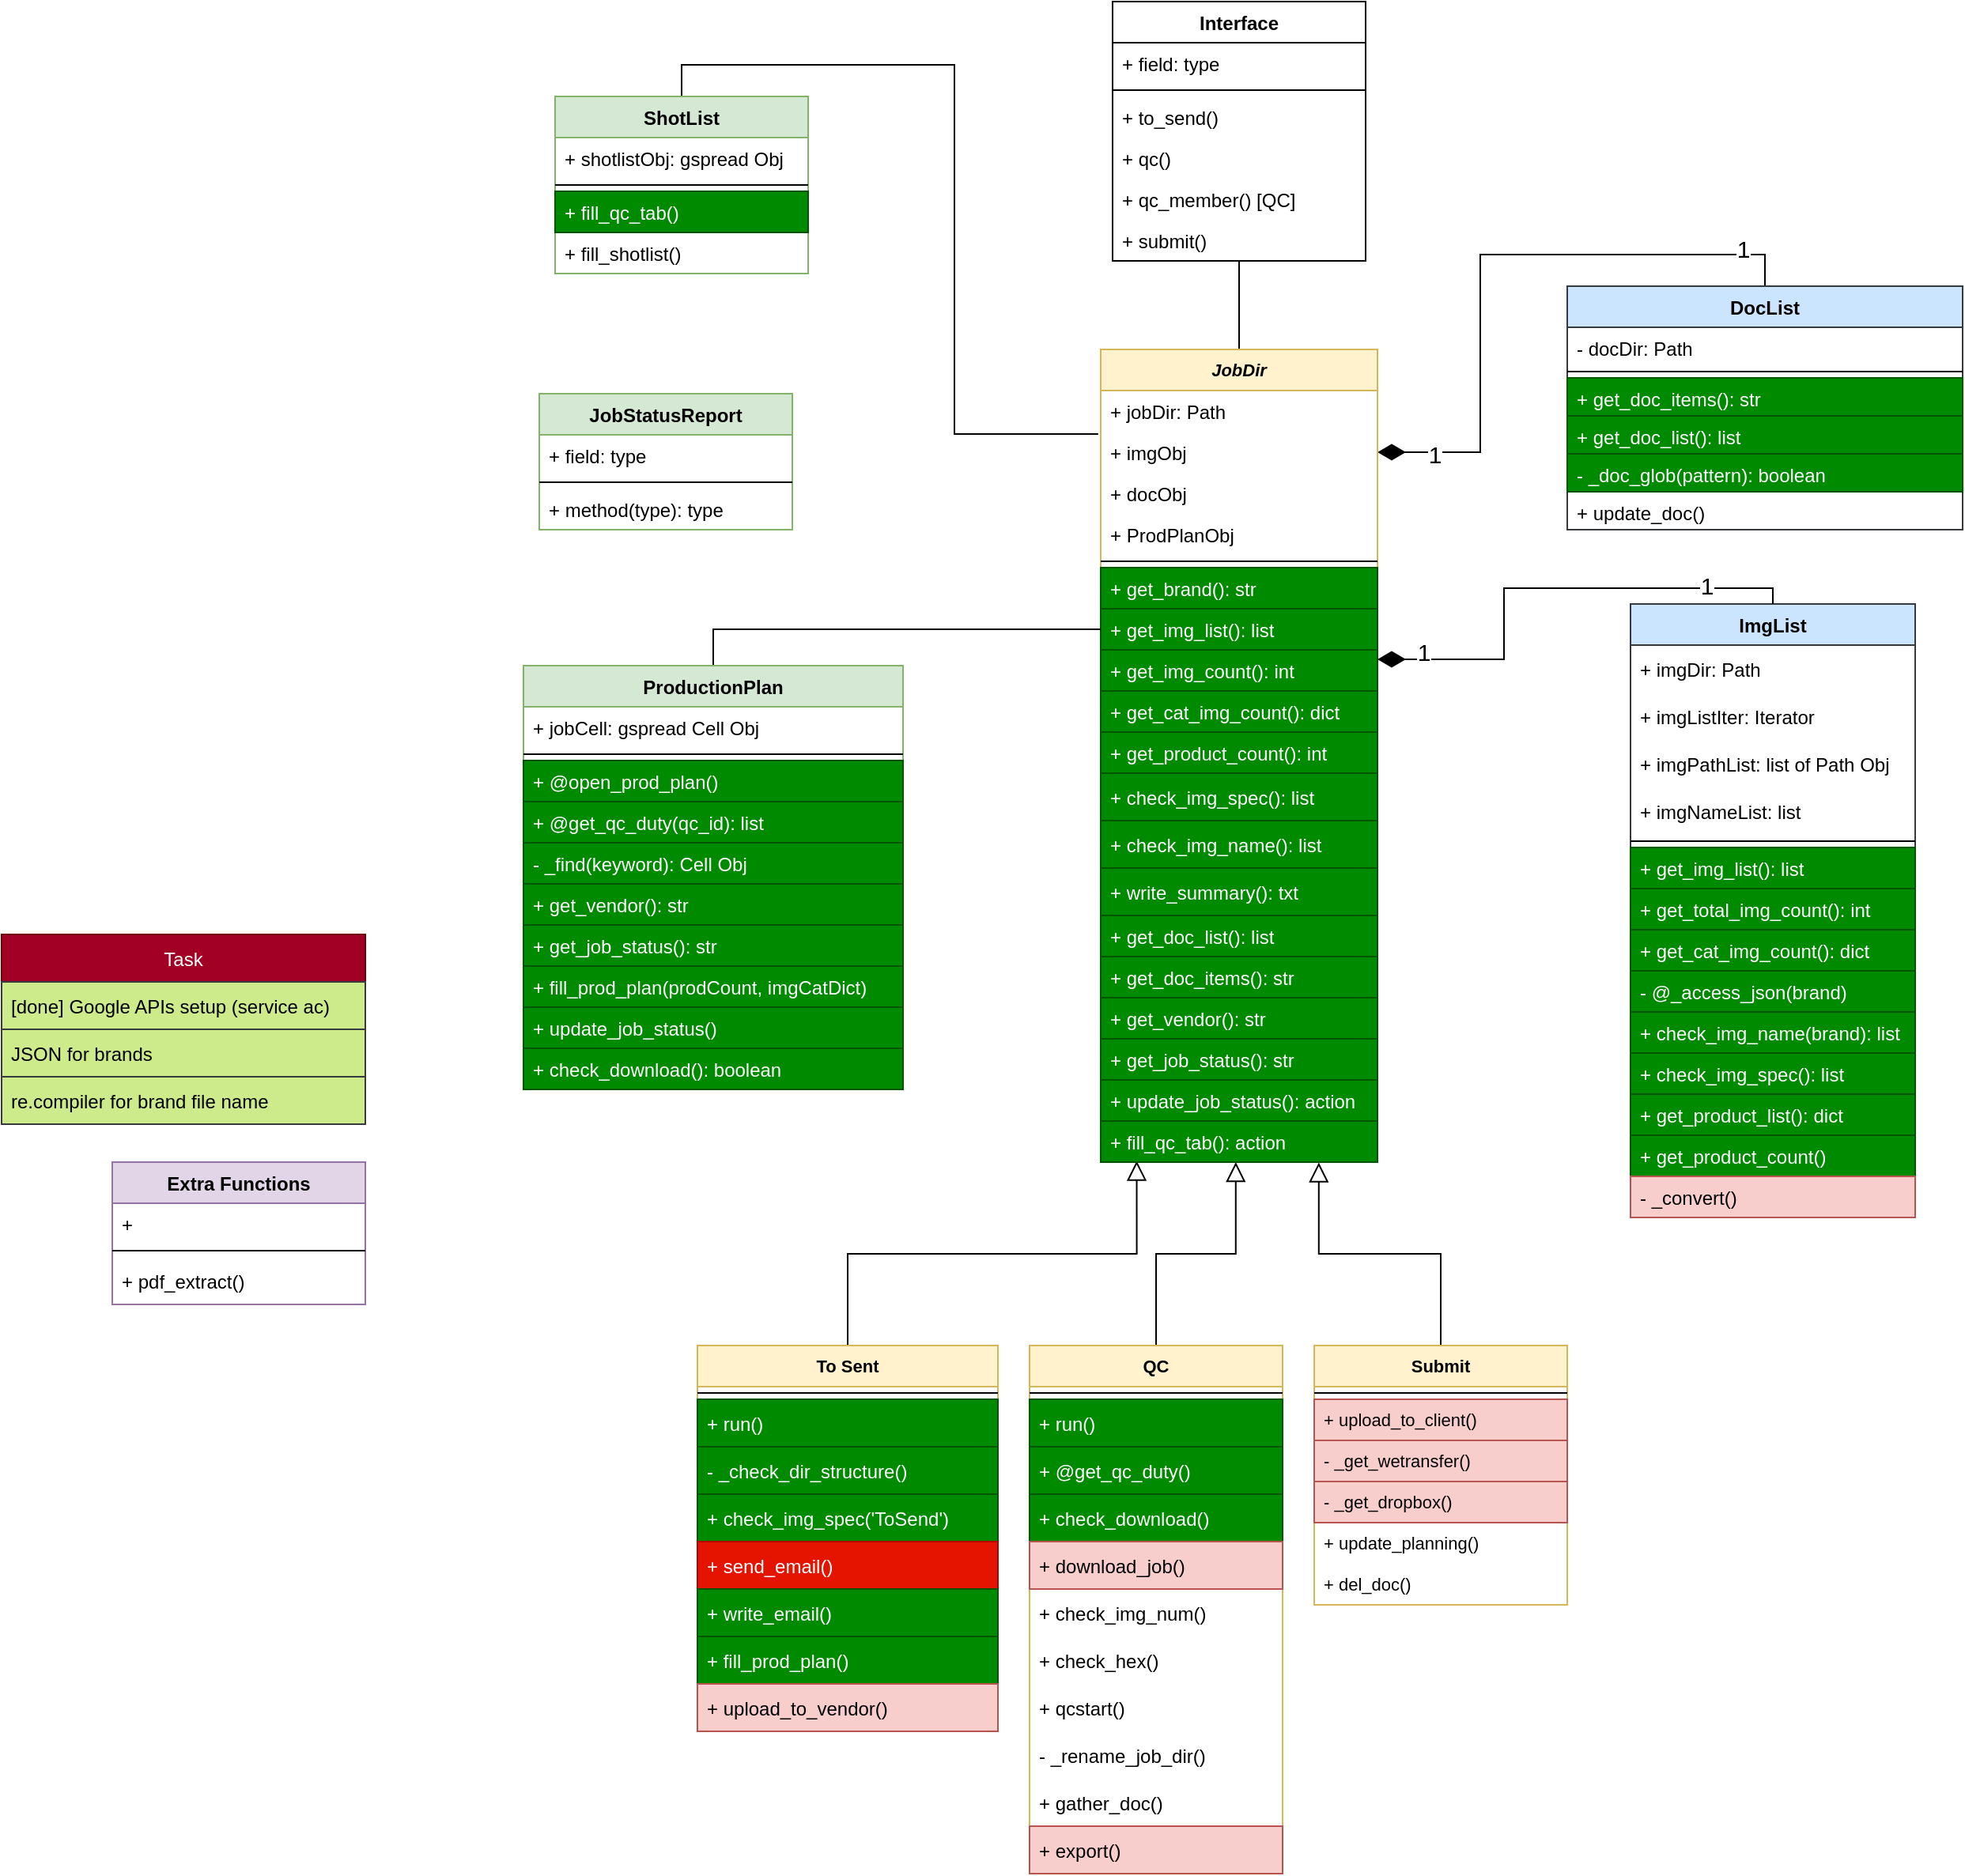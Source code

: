 <mxfile version="20.2.3" type="github" pages="2">
  <diagram id="C5RBs43oDa-KdzZeNtuy" name="Class Diagram">
    <mxGraphModel dx="2061" dy="3131" grid="1" gridSize="10" guides="1" tooltips="1" connect="1" arrows="1" fold="1" page="1" pageScale="1" pageWidth="827" pageHeight="1169" math="0" shadow="0">
      <root>
        <mxCell id="WIyWlLk6GJQsqaUBKTNV-0" />
        <mxCell id="WIyWlLk6GJQsqaUBKTNV-1" parent="WIyWlLk6GJQsqaUBKTNV-0" />
        <mxCell id="aHzcIj5BPEACJy40IsdI-5" style="edgeStyle=orthogonalEdgeStyle;rounded=0;orthogonalLoop=1;jettySize=auto;html=1;exitX=0.5;exitY=0;exitDx=0;exitDy=0;entryX=1;entryY=0.5;entryDx=0;entryDy=0;fontSize=15;endArrow=diamondThin;endFill=1;strokeWidth=1;endSize=15;" parent="WIyWlLk6GJQsqaUBKTNV-1" source="VwqSUywwrIDKvCxyth-W-30" target="TnNlC6KA43Dbee6OAsbU-5" edge="1">
          <mxGeometry relative="1" as="geometry" />
        </mxCell>
        <mxCell id="aHzcIj5BPEACJy40IsdI-7" value="1" style="edgeLabel;html=1;align=center;verticalAlign=middle;resizable=0;points=[];fontSize=15;" parent="aHzcIj5BPEACJy40IsdI-5" vertex="1" connectable="0">
          <mxGeometry x="0.819" y="1" relative="1" as="geometry">
            <mxPoint as="offset" />
          </mxGeometry>
        </mxCell>
        <mxCell id="aHzcIj5BPEACJy40IsdI-8" value="1" style="edgeLabel;html=1;align=center;verticalAlign=middle;resizable=0;points=[];fontSize=15;" parent="aHzcIj5BPEACJy40IsdI-5" vertex="1" connectable="0">
          <mxGeometry x="-0.817" y="-4" relative="1" as="geometry">
            <mxPoint x="1" as="offset" />
          </mxGeometry>
        </mxCell>
        <mxCell id="VwqSUywwrIDKvCxyth-W-30" value="DocList" style="swimlane;fontStyle=1;align=center;verticalAlign=top;childLayout=stackLayout;horizontal=1;startSize=26;horizontalStack=0;resizeParent=1;resizeParentMax=0;resizeLast=0;collapsible=1;marginBottom=0;fillColor=#cce5ff;strokeColor=#36393d;" parent="WIyWlLk6GJQsqaUBKTNV-1" vertex="1">
          <mxGeometry x="360" y="-1370" width="250" height="154" as="geometry" />
        </mxCell>
        <mxCell id="o00iL9hHMWiboEVYEB-S-1" value="- docDir: Path" style="text;strokeColor=none;fillColor=none;align=left;verticalAlign=top;spacingLeft=4;spacingRight=4;overflow=hidden;rotatable=0;points=[[0,0.5],[1,0.5]];portConstraint=eastwest;" parent="VwqSUywwrIDKvCxyth-W-30" vertex="1">
          <mxGeometry y="26" width="250" height="24" as="geometry" />
        </mxCell>
        <mxCell id="VwqSUywwrIDKvCxyth-W-32" value="" style="line;strokeWidth=1;fillColor=none;align=left;verticalAlign=middle;spacingTop=-1;spacingLeft=3;spacingRight=3;rotatable=0;labelPosition=right;points=[];portConstraint=eastwest;" parent="VwqSUywwrIDKvCxyth-W-30" vertex="1">
          <mxGeometry y="50" width="250" height="8" as="geometry" />
        </mxCell>
        <mxCell id="o00iL9hHMWiboEVYEB-S-10" value="+ get_doc_items(): str" style="text;strokeColor=#005700;fillColor=#008a00;align=left;verticalAlign=top;spacingLeft=4;spacingRight=4;overflow=hidden;rotatable=0;points=[[0,0.5],[1,0.5]];portConstraint=eastwest;fontColor=#ffffff;" parent="VwqSUywwrIDKvCxyth-W-30" vertex="1">
          <mxGeometry y="58" width="250" height="24" as="geometry" />
        </mxCell>
        <mxCell id="o00iL9hHMWiboEVYEB-S-8" value="+ get_doc_list(): list" style="text;strokeColor=#005700;fillColor=#008a00;align=left;verticalAlign=top;spacingLeft=4;spacingRight=4;overflow=hidden;rotatable=0;points=[[0,0.5],[1,0.5]];portConstraint=eastwest;fontColor=#ffffff;" parent="VwqSUywwrIDKvCxyth-W-30" vertex="1">
          <mxGeometry y="82" width="250" height="24" as="geometry" />
        </mxCell>
        <mxCell id="o00iL9hHMWiboEVYEB-S-9" value="- _doc_glob(pattern): boolean" style="text;strokeColor=#005700;fillColor=#008a00;align=left;verticalAlign=top;spacingLeft=4;spacingRight=4;overflow=hidden;rotatable=0;points=[[0,0.5],[1,0.5]];portConstraint=eastwest;fontColor=#ffffff;" parent="VwqSUywwrIDKvCxyth-W-30" vertex="1">
          <mxGeometry y="106" width="250" height="24" as="geometry" />
        </mxCell>
        <mxCell id="VwqSUywwrIDKvCxyth-W-33" value="+ update_doc()" style="text;strokeColor=none;fillColor=none;align=left;verticalAlign=top;spacingLeft=4;spacingRight=4;overflow=hidden;rotatable=0;points=[[0,0.5],[1,0.5]];portConstraint=eastwest;" parent="VwqSUywwrIDKvCxyth-W-30" vertex="1">
          <mxGeometry y="130" width="250" height="24" as="geometry" />
        </mxCell>
        <mxCell id="VwqSUywwrIDKvCxyth-W-37" value="ImgList" style="swimlane;fontStyle=1;align=center;verticalAlign=top;childLayout=stackLayout;horizontal=1;startSize=26;horizontalStack=0;resizeParent=1;resizeParentMax=0;resizeLast=0;collapsible=1;marginBottom=0;fillColor=#cce5ff;strokeColor=#36393d;" parent="WIyWlLk6GJQsqaUBKTNV-1" vertex="1">
          <mxGeometry x="400" y="-1169" width="180" height="388" as="geometry" />
        </mxCell>
        <mxCell id="79Gna4dWxZgAFKC2lNat-31" value="+ imgDir: Path" style="text;strokeColor=none;fillColor=none;align=left;verticalAlign=middle;spacingLeft=4;spacingRight=4;overflow=hidden;points=[[0,0.5],[1,0.5]];portConstraint=eastwest;rotatable=0;" parent="VwqSUywwrIDKvCxyth-W-37" vertex="1">
          <mxGeometry y="26" width="180" height="30" as="geometry" />
        </mxCell>
        <mxCell id="O4M6iBDkAZY32iXLqP9l-2" value="+ imgListIter: Iterator" style="text;strokeColor=none;fillColor=none;align=left;verticalAlign=middle;spacingLeft=4;spacingRight=4;overflow=hidden;points=[[0,0.5],[1,0.5]];portConstraint=eastwest;rotatable=0;" parent="VwqSUywwrIDKvCxyth-W-37" vertex="1">
          <mxGeometry y="56" width="180" height="30" as="geometry" />
        </mxCell>
        <mxCell id="O4M6iBDkAZY32iXLqP9l-1" value="+ imgPathList: list of Path Obj" style="text;strokeColor=none;fillColor=none;align=left;verticalAlign=middle;spacingLeft=4;spacingRight=4;overflow=hidden;points=[[0,0.5],[1,0.5]];portConstraint=eastwest;rotatable=0;" parent="VwqSUywwrIDKvCxyth-W-37" vertex="1">
          <mxGeometry y="86" width="180" height="30" as="geometry" />
        </mxCell>
        <mxCell id="O4M6iBDkAZY32iXLqP9l-0" value="+ imgNameList: list" style="text;strokeColor=none;fillColor=none;align=left;verticalAlign=middle;spacingLeft=4;spacingRight=4;overflow=hidden;points=[[0,0.5],[1,0.5]];portConstraint=eastwest;rotatable=0;" parent="VwqSUywwrIDKvCxyth-W-37" vertex="1">
          <mxGeometry y="116" width="180" height="30" as="geometry" />
        </mxCell>
        <mxCell id="VwqSUywwrIDKvCxyth-W-39" value="" style="line;strokeWidth=1;fillColor=none;align=left;verticalAlign=middle;spacingTop=-1;spacingLeft=3;spacingRight=3;rotatable=0;labelPosition=right;points=[];portConstraint=eastwest;" parent="VwqSUywwrIDKvCxyth-W-37" vertex="1">
          <mxGeometry y="146" width="180" height="8" as="geometry" />
        </mxCell>
        <mxCell id="TnNlC6KA43Dbee6OAsbU-1" value="+ get_img_list(): list" style="text;align=left;verticalAlign=top;spacingLeft=4;spacingRight=4;overflow=hidden;rotatable=0;points=[[0,0.5],[1,0.5]];portConstraint=eastwest;fillColor=#008a00;fontColor=#ffffff;strokeColor=#005700;" parent="VwqSUywwrIDKvCxyth-W-37" vertex="1">
          <mxGeometry y="154" width="180" height="26" as="geometry" />
        </mxCell>
        <mxCell id="TnNlC6KA43Dbee6OAsbU-3" value="+ get_total_img_count(): int" style="text;align=left;verticalAlign=top;spacingLeft=4;spacingRight=4;overflow=hidden;rotatable=0;points=[[0,0.5],[1,0.5]];portConstraint=eastwest;fillColor=#008a00;fontColor=#ffffff;strokeColor=#005700;" parent="VwqSUywwrIDKvCxyth-W-37" vertex="1">
          <mxGeometry y="180" width="180" height="26" as="geometry" />
        </mxCell>
        <mxCell id="4q_PypEFNepfAmLnGykG-13" value="+ get_cat_img_count(): dict" style="text;align=left;verticalAlign=top;spacingLeft=4;spacingRight=4;overflow=hidden;rotatable=0;points=[[0,0.5],[1,0.5]];portConstraint=eastwest;fillColor=#008a00;fontColor=#ffffff;strokeColor=#005700;" parent="VwqSUywwrIDKvCxyth-W-37" vertex="1">
          <mxGeometry y="206" width="180" height="26" as="geometry" />
        </mxCell>
        <mxCell id="4q_PypEFNepfAmLnGykG-14" value="- @_access_json(brand)" style="text;align=left;verticalAlign=top;spacingLeft=4;spacingRight=4;overflow=hidden;rotatable=0;points=[[0,0.5],[1,0.5]];portConstraint=eastwest;fillColor=#008a00;fontColor=#ffffff;strokeColor=#005700;" parent="VwqSUywwrIDKvCxyth-W-37" vertex="1">
          <mxGeometry y="232" width="180" height="26" as="geometry" />
        </mxCell>
        <mxCell id="cHRaz7ymsMlYhFm15H6p-0" value="+ check_img_name(brand): list" style="text;align=left;verticalAlign=top;spacingLeft=4;spacingRight=4;overflow=hidden;rotatable=0;points=[[0,0.5],[1,0.5]];portConstraint=eastwest;fillColor=#008a00;fontColor=#ffffff;strokeColor=#005700;" parent="VwqSUywwrIDKvCxyth-W-37" vertex="1">
          <mxGeometry y="258" width="180" height="26" as="geometry" />
        </mxCell>
        <mxCell id="79Gna4dWxZgAFKC2lNat-40" value="+ check_img_spec(): list" style="text;strokeColor=#005700;fillColor=#008a00;align=left;verticalAlign=top;spacingLeft=4;spacingRight=4;overflow=hidden;rotatable=0;points=[[0,0.5],[1,0.5]];portConstraint=eastwest;fontColor=#ffffff;" parent="VwqSUywwrIDKvCxyth-W-37" vertex="1">
          <mxGeometry y="284" width="180" height="26" as="geometry" />
        </mxCell>
        <mxCell id="O4M6iBDkAZY32iXLqP9l-4" value="+ get_product_list(): dict" style="text;strokeColor=#005700;fillColor=#008a00;align=left;verticalAlign=top;spacingLeft=4;spacingRight=4;overflow=hidden;rotatable=0;points=[[0,0.5],[1,0.5]];portConstraint=eastwest;fontColor=#ffffff;" parent="VwqSUywwrIDKvCxyth-W-37" vertex="1">
          <mxGeometry y="310" width="180" height="26" as="geometry" />
        </mxCell>
        <mxCell id="4q_PypEFNepfAmLnGykG-15" value="+ get_product_count()" style="text;strokeColor=#005700;fillColor=#008a00;align=left;verticalAlign=top;spacingLeft=4;spacingRight=4;overflow=hidden;rotatable=0;points=[[0,0.5],[1,0.5]];portConstraint=eastwest;fontColor=#ffffff;" parent="VwqSUywwrIDKvCxyth-W-37" vertex="1">
          <mxGeometry y="336" width="180" height="26" as="geometry" />
        </mxCell>
        <mxCell id="VwqSUywwrIDKvCxyth-W-40" value="- _convert()" style="text;strokeColor=#b85450;fillColor=#f8cecc;align=left;verticalAlign=top;spacingLeft=4;spacingRight=4;overflow=hidden;rotatable=0;points=[[0,0.5],[1,0.5]];portConstraint=eastwest;" parent="VwqSUywwrIDKvCxyth-W-37" vertex="1">
          <mxGeometry y="362" width="180" height="26" as="geometry" />
        </mxCell>
        <mxCell id="79Gna4dWxZgAFKC2lNat-36" style="edgeStyle=orthogonalEdgeStyle;rounded=0;orthogonalLoop=1;jettySize=auto;html=1;exitX=0.5;exitY=0;exitDx=0;exitDy=0;entryX=0.488;entryY=1;entryDx=0;entryDy=0;entryPerimeter=0;fontSize=15;endArrow=block;endFill=0;endSize=10;" parent="WIyWlLk6GJQsqaUBKTNV-1" source="VwqSUywwrIDKvCxyth-W-42" target="VwqSUywwrIDKvCxyth-W-55" edge="1">
          <mxGeometry relative="1" as="geometry" />
        </mxCell>
        <mxCell id="VwqSUywwrIDKvCxyth-W-42" value="QC" style="swimlane;fontStyle=1;align=center;verticalAlign=top;childLayout=stackLayout;horizontal=1;startSize=26;horizontalStack=0;resizeParent=1;resizeParentMax=0;resizeLast=0;collapsible=1;marginBottom=0;fontSize=11;fillColor=#fff2cc;strokeColor=#d6b656;" parent="WIyWlLk6GJQsqaUBKTNV-1" vertex="1">
          <mxGeometry x="20" y="-700" width="160" height="334" as="geometry" />
        </mxCell>
        <mxCell id="VwqSUywwrIDKvCxyth-W-44" value="" style="line;strokeWidth=1;fillColor=none;align=left;verticalAlign=middle;spacingTop=-1;spacingLeft=3;spacingRight=3;rotatable=0;labelPosition=right;points=[];portConstraint=eastwest;fontSize=20;" parent="VwqSUywwrIDKvCxyth-W-42" vertex="1">
          <mxGeometry y="26" width="160" height="8" as="geometry" />
        </mxCell>
        <mxCell id="4q_PypEFNepfAmLnGykG-11" value="+ run()" style="text;strokeColor=#005700;fillColor=#008a00;align=left;verticalAlign=middle;spacingLeft=4;spacingRight=4;overflow=hidden;points=[[0,0.5],[1,0.5]];portConstraint=eastwest;rotatable=0;fontColor=#ffffff;" parent="VwqSUywwrIDKvCxyth-W-42" vertex="1">
          <mxGeometry y="34" width="160" height="30" as="geometry" />
        </mxCell>
        <mxCell id="NhkvknFWoMFRXKb4HUDm-10" value="+ @get_qc_duty()" style="text;strokeColor=#005700;fillColor=#008a00;align=left;verticalAlign=middle;spacingLeft=4;spacingRight=4;overflow=hidden;points=[[0,0.5],[1,0.5]];portConstraint=eastwest;rotatable=0;fontColor=#ffffff;" parent="VwqSUywwrIDKvCxyth-W-42" vertex="1">
          <mxGeometry y="64" width="160" height="30" as="geometry" />
        </mxCell>
        <mxCell id="4q_PypEFNepfAmLnGykG-12" value="+ check_download()" style="text;strokeColor=#005700;fillColor=#008a00;align=left;verticalAlign=middle;spacingLeft=4;spacingRight=4;overflow=hidden;points=[[0,0.5],[1,0.5]];portConstraint=eastwest;rotatable=0;fontColor=#ffffff;" parent="VwqSUywwrIDKvCxyth-W-42" vertex="1">
          <mxGeometry y="94" width="160" height="30" as="geometry" />
        </mxCell>
        <mxCell id="79Gna4dWxZgAFKC2lNat-23" value="+ download_job()" style="text;strokeColor=#b85450;fillColor=#f8cecc;align=left;verticalAlign=middle;spacingLeft=4;spacingRight=4;overflow=hidden;points=[[0,0.5],[1,0.5]];portConstraint=eastwest;rotatable=0;" parent="VwqSUywwrIDKvCxyth-W-42" vertex="1">
          <mxGeometry y="124" width="160" height="30" as="geometry" />
        </mxCell>
        <mxCell id="NhkvknFWoMFRXKb4HUDm-11" value="+ check_img_num()" style="text;strokeColor=none;fillColor=none;align=left;verticalAlign=middle;spacingLeft=4;spacingRight=4;overflow=hidden;points=[[0,0.5],[1,0.5]];portConstraint=eastwest;rotatable=0;" parent="VwqSUywwrIDKvCxyth-W-42" vertex="1">
          <mxGeometry y="154" width="160" height="30" as="geometry" />
        </mxCell>
        <mxCell id="bt7Cqup9IKsRajHHxx8f-0" value="+ check_hex()" style="text;strokeColor=none;fillColor=none;align=left;verticalAlign=middle;spacingLeft=4;spacingRight=4;overflow=hidden;points=[[0,0.5],[1,0.5]];portConstraint=eastwest;rotatable=0;" parent="VwqSUywwrIDKvCxyth-W-42" vertex="1">
          <mxGeometry y="184" width="160" height="30" as="geometry" />
        </mxCell>
        <mxCell id="jGZXXcA7KvOJNHB1vB-I-21" value="+ qcstart()" style="text;strokeColor=none;fillColor=none;align=left;verticalAlign=middle;spacingLeft=4;spacingRight=4;overflow=hidden;points=[[0,0.5],[1,0.5]];portConstraint=eastwest;rotatable=0;" parent="VwqSUywwrIDKvCxyth-W-42" vertex="1">
          <mxGeometry y="214" width="160" height="30" as="geometry" />
        </mxCell>
        <mxCell id="79Gna4dWxZgAFKC2lNat-32" value="- _rename_job_dir()" style="text;strokeColor=none;fillColor=none;align=left;verticalAlign=middle;spacingLeft=4;spacingRight=4;overflow=hidden;points=[[0,0.5],[1,0.5]];portConstraint=eastwest;rotatable=0;" parent="VwqSUywwrIDKvCxyth-W-42" vertex="1">
          <mxGeometry y="244" width="160" height="30" as="geometry" />
        </mxCell>
        <mxCell id="TnNlC6KA43Dbee6OAsbU-0" value="+ gather_doc()" style="text;align=left;verticalAlign=middle;spacingLeft=4;spacingRight=4;overflow=hidden;points=[[0,0.5],[1,0.5]];portConstraint=eastwest;rotatable=0;" parent="VwqSUywwrIDKvCxyth-W-42" vertex="1">
          <mxGeometry y="274" width="160" height="30" as="geometry" />
        </mxCell>
        <mxCell id="79Gna4dWxZgAFKC2lNat-33" value="+ export()" style="text;strokeColor=#b85450;fillColor=#f8cecc;align=left;verticalAlign=middle;spacingLeft=4;spacingRight=4;overflow=hidden;points=[[0,0.5],[1,0.5]];portConstraint=eastwest;rotatable=0;" parent="VwqSUywwrIDKvCxyth-W-42" vertex="1">
          <mxGeometry y="304" width="160" height="30" as="geometry" />
        </mxCell>
        <mxCell id="79Gna4dWxZgAFKC2lNat-37" style="edgeStyle=orthogonalEdgeStyle;rounded=0;orthogonalLoop=1;jettySize=auto;html=1;exitX=0.5;exitY=0;exitDx=0;exitDy=0;entryX=0.13;entryY=0.97;entryDx=0;entryDy=0;entryPerimeter=0;fontSize=15;endArrow=block;endFill=0;endSize=10;" parent="WIyWlLk6GJQsqaUBKTNV-1" source="VwqSUywwrIDKvCxyth-W-48" target="VwqSUywwrIDKvCxyth-W-55" edge="1">
          <mxGeometry relative="1" as="geometry" />
        </mxCell>
        <mxCell id="VwqSUywwrIDKvCxyth-W-48" value="To Sent" style="swimlane;fontStyle=1;align=center;verticalAlign=top;childLayout=stackLayout;horizontal=1;startSize=26;horizontalStack=0;resizeParent=1;resizeParentMax=0;resizeLast=0;collapsible=1;marginBottom=0;fontSize=11;fillColor=#fff2cc;strokeColor=#d6b656;" parent="WIyWlLk6GJQsqaUBKTNV-1" vertex="1">
          <mxGeometry x="-190" y="-700" width="190" height="244" as="geometry" />
        </mxCell>
        <mxCell id="VwqSUywwrIDKvCxyth-W-50" value="" style="line;strokeWidth=1;fillColor=none;align=left;verticalAlign=middle;spacingTop=-1;spacingLeft=3;spacingRight=3;rotatable=0;labelPosition=right;points=[];portConstraint=eastwest;fontSize=11;" parent="VwqSUywwrIDKvCxyth-W-48" vertex="1">
          <mxGeometry y="26" width="190" height="8" as="geometry" />
        </mxCell>
        <mxCell id="4q_PypEFNepfAmLnGykG-10" value="+ run()" style="text;strokeColor=#005700;fillColor=#008a00;align=left;verticalAlign=middle;spacingLeft=4;spacingRight=4;overflow=hidden;points=[[0,0.5],[1,0.5]];portConstraint=eastwest;rotatable=0;fontColor=#ffffff;" parent="VwqSUywwrIDKvCxyth-W-48" vertex="1">
          <mxGeometry y="34" width="190" height="30" as="geometry" />
        </mxCell>
        <mxCell id="4q_PypEFNepfAmLnGykG-8" value="- _check_dir_structure()" style="text;strokeColor=#005700;fillColor=#008a00;align=left;verticalAlign=middle;spacingLeft=4;spacingRight=4;overflow=hidden;points=[[0,0.5],[1,0.5]];portConstraint=eastwest;rotatable=0;fontColor=#ffffff;" parent="VwqSUywwrIDKvCxyth-W-48" vertex="1">
          <mxGeometry y="64" width="190" height="30" as="geometry" />
        </mxCell>
        <mxCell id="4q_PypEFNepfAmLnGykG-9" value="+ check_img_spec(&#39;ToSend&#39;)" style="text;strokeColor=#005700;fillColor=#008a00;align=left;verticalAlign=middle;spacingLeft=4;spacingRight=4;overflow=hidden;points=[[0,0.5],[1,0.5]];portConstraint=eastwest;rotatable=0;fontColor=#ffffff;" parent="VwqSUywwrIDKvCxyth-W-48" vertex="1">
          <mxGeometry y="94" width="190" height="30" as="geometry" />
        </mxCell>
        <mxCell id="NhkvknFWoMFRXKb4HUDm-0" value="+ send_email()" style="text;strokeColor=#B20000;fillColor=#e51400;align=left;verticalAlign=middle;spacingLeft=4;spacingRight=4;overflow=hidden;points=[[0,0.5],[1,0.5]];portConstraint=eastwest;rotatable=0;fontColor=#ffffff;" parent="VwqSUywwrIDKvCxyth-W-48" vertex="1">
          <mxGeometry y="124" width="190" height="30" as="geometry" />
        </mxCell>
        <mxCell id="jGZXXcA7KvOJNHB1vB-I-19" value="+ write_email()" style="text;strokeColor=#005700;fillColor=#008a00;align=left;verticalAlign=middle;spacingLeft=4;spacingRight=4;overflow=hidden;points=[[0,0.5],[1,0.5]];portConstraint=eastwest;rotatable=0;fontColor=#ffffff;" parent="VwqSUywwrIDKvCxyth-W-48" vertex="1">
          <mxGeometry y="154" width="190" height="30" as="geometry" />
        </mxCell>
        <mxCell id="O4M6iBDkAZY32iXLqP9l-7" value="+ fill_prod_plan()" style="text;strokeColor=#005700;fillColor=#008a00;align=left;verticalAlign=middle;spacingLeft=4;spacingRight=4;overflow=hidden;points=[[0,0.5],[1,0.5]];portConstraint=eastwest;rotatable=0;fontColor=#ffffff;" parent="VwqSUywwrIDKvCxyth-W-48" vertex="1">
          <mxGeometry y="184" width="190" height="30" as="geometry" />
        </mxCell>
        <mxCell id="79Gna4dWxZgAFKC2lNat-28" value="+ upload_to_vendor()" style="text;strokeColor=#b85450;fillColor=#f8cecc;align=left;verticalAlign=middle;spacingLeft=4;spacingRight=4;overflow=hidden;points=[[0,0.5],[1,0.5]];portConstraint=eastwest;rotatable=0;" parent="VwqSUywwrIDKvCxyth-W-48" vertex="1">
          <mxGeometry y="214" width="190" height="30" as="geometry" />
        </mxCell>
        <mxCell id="NhkvknFWoMFRXKb4HUDm-26" style="edgeStyle=orthogonalEdgeStyle;rounded=0;orthogonalLoop=1;jettySize=auto;html=1;exitX=0.5;exitY=0;exitDx=0;exitDy=0;entryX=0.5;entryY=1;entryDx=0;entryDy=0;endArrow=none;endFill=0;strokeColor=default;elbow=vertical;" parent="WIyWlLk6GJQsqaUBKTNV-1" source="VwqSUywwrIDKvCxyth-W-52" target="NhkvknFWoMFRXKb4HUDm-1" edge="1">
          <mxGeometry relative="1" as="geometry" />
        </mxCell>
        <mxCell id="VwqSUywwrIDKvCxyth-W-52" value="JobDir" style="swimlane;fontStyle=3;align=center;verticalAlign=top;childLayout=stackLayout;horizontal=1;startSize=26;horizontalStack=0;resizeParent=1;resizeParentMax=0;resizeLast=0;collapsible=1;marginBottom=0;fontSize=11;fillColor=#fff2cc;strokeColor=#d6b656;" parent="WIyWlLk6GJQsqaUBKTNV-1" vertex="1">
          <mxGeometry x="65" y="-1330" width="175" height="514" as="geometry" />
        </mxCell>
        <mxCell id="o00iL9hHMWiboEVYEB-S-0" value="+ jobDir: Path" style="text;strokeColor=none;fillColor=none;align=left;verticalAlign=top;spacingLeft=4;spacingRight=4;overflow=hidden;rotatable=0;points=[[0,0.5],[1,0.5]];portConstraint=eastwest;fontSize=12;" parent="VwqSUywwrIDKvCxyth-W-52" vertex="1">
          <mxGeometry y="26" width="175" height="26" as="geometry" />
        </mxCell>
        <mxCell id="TnNlC6KA43Dbee6OAsbU-5" value="+ imgObj" style="text;strokeColor=none;fillColor=none;align=left;verticalAlign=top;spacingLeft=4;spacingRight=4;overflow=hidden;rotatable=0;points=[[0,0.5],[1,0.5]];portConstraint=eastwest;fontSize=12;" parent="VwqSUywwrIDKvCxyth-W-52" vertex="1">
          <mxGeometry y="52" width="175" height="26" as="geometry" />
        </mxCell>
        <mxCell id="TnNlC6KA43Dbee6OAsbU-6" value="+ docObj" style="text;strokeColor=none;fillColor=none;align=left;verticalAlign=top;spacingLeft=4;spacingRight=4;overflow=hidden;rotatable=0;points=[[0,0.5],[1,0.5]];portConstraint=eastwest;fontSize=12;" parent="VwqSUywwrIDKvCxyth-W-52" vertex="1">
          <mxGeometry y="78" width="175" height="26" as="geometry" />
        </mxCell>
        <mxCell id="O4M6iBDkAZY32iXLqP9l-6" value="+ ProdPlanObj" style="text;strokeColor=none;fillColor=none;align=left;verticalAlign=top;spacingLeft=4;spacingRight=4;overflow=hidden;rotatable=0;points=[[0,0.5],[1,0.5]];portConstraint=eastwest;fontSize=12;" parent="VwqSUywwrIDKvCxyth-W-52" vertex="1">
          <mxGeometry y="104" width="175" height="26" as="geometry" />
        </mxCell>
        <mxCell id="VwqSUywwrIDKvCxyth-W-54" value="" style="line;strokeWidth=1;fillColor=none;align=left;verticalAlign=middle;spacingTop=-1;spacingLeft=3;spacingRight=3;rotatable=0;labelPosition=right;points=[];portConstraint=eastwest;fontSize=11;" parent="VwqSUywwrIDKvCxyth-W-52" vertex="1">
          <mxGeometry y="130" width="175" height="8" as="geometry" />
        </mxCell>
        <mxCell id="Wn7OxBzwx1hDcHMq_JwP-6" value="+ get_brand(): str" style="text;strokeColor=#005700;fillColor=#008a00;align=left;verticalAlign=top;spacingLeft=4;spacingRight=4;overflow=hidden;rotatable=0;points=[[0,0.5],[1,0.5]];portConstraint=eastwest;fontSize=12;fontColor=#ffffff;" parent="VwqSUywwrIDKvCxyth-W-52" vertex="1">
          <mxGeometry y="138" width="175" height="26" as="geometry" />
        </mxCell>
        <mxCell id="TnNlC6KA43Dbee6OAsbU-7" value="+ get_img_list(): list" style="text;strokeColor=#005700;fillColor=#008a00;align=left;verticalAlign=top;spacingLeft=4;spacingRight=4;overflow=hidden;rotatable=0;points=[[0,0.5],[1,0.5]];portConstraint=eastwest;fontSize=12;fontColor=#ffffff;" parent="VwqSUywwrIDKvCxyth-W-52" vertex="1">
          <mxGeometry y="164" width="175" height="26" as="geometry" />
        </mxCell>
        <mxCell id="TnNlC6KA43Dbee6OAsbU-9" value="+ get_img_count(): int" style="text;strokeColor=#005700;fillColor=#008a00;align=left;verticalAlign=top;spacingLeft=4;spacingRight=4;overflow=hidden;rotatable=0;points=[[0,0.5],[1,0.5]];portConstraint=eastwest;fontSize=12;fontColor=#ffffff;" parent="VwqSUywwrIDKvCxyth-W-52" vertex="1">
          <mxGeometry y="190" width="175" height="26" as="geometry" />
        </mxCell>
        <mxCell id="4q_PypEFNepfAmLnGykG-0" value="+ get_cat_img_count(): dict" style="text;strokeColor=#005700;fillColor=#008a00;align=left;verticalAlign=top;spacingLeft=4;spacingRight=4;overflow=hidden;rotatable=0;points=[[0,0.5],[1,0.5]];portConstraint=eastwest;fontSize=12;fontColor=#ffffff;" parent="VwqSUywwrIDKvCxyth-W-52" vertex="1">
          <mxGeometry y="216" width="175" height="26" as="geometry" />
        </mxCell>
        <mxCell id="4q_PypEFNepfAmLnGykG-1" value="+ get_product_count(): int" style="text;strokeColor=#005700;fillColor=#008a00;align=left;verticalAlign=top;spacingLeft=4;spacingRight=4;overflow=hidden;rotatable=0;points=[[0,0.5],[1,0.5]];portConstraint=eastwest;fontSize=12;fontColor=#ffffff;" parent="VwqSUywwrIDKvCxyth-W-52" vertex="1">
          <mxGeometry y="242" width="175" height="26" as="geometry" />
        </mxCell>
        <mxCell id="79Gna4dWxZgAFKC2lNat-24" value="+ check_img_spec(): list" style="text;strokeColor=#005700;fillColor=#008a00;align=left;verticalAlign=middle;spacingLeft=4;spacingRight=4;overflow=hidden;points=[[0,0.5],[1,0.5]];portConstraint=eastwest;rotatable=0;fontColor=#ffffff;" parent="VwqSUywwrIDKvCxyth-W-52" vertex="1">
          <mxGeometry y="268" width="175" height="30" as="geometry" />
        </mxCell>
        <mxCell id="aHzcIj5BPEACJy40IsdI-3" value="+ check_img_name(): list" style="text;align=left;verticalAlign=middle;spacingLeft=4;spacingRight=4;overflow=hidden;points=[[0,0.5],[1,0.5]];portConstraint=eastwest;rotatable=0;fillColor=#008a00;fontColor=#ffffff;strokeColor=#005700;" parent="VwqSUywwrIDKvCxyth-W-52" vertex="1">
          <mxGeometry y="298" width="175" height="30" as="geometry" />
        </mxCell>
        <mxCell id="4q_PypEFNepfAmLnGykG-2" value="+ write_summary(): txt" style="text;align=left;verticalAlign=middle;spacingLeft=4;spacingRight=4;overflow=hidden;points=[[0,0.5],[1,0.5]];portConstraint=eastwest;rotatable=0;fillColor=#008a00;fontColor=#ffffff;strokeColor=#005700;" parent="VwqSUywwrIDKvCxyth-W-52" vertex="1">
          <mxGeometry y="328" width="175" height="30" as="geometry" />
        </mxCell>
        <mxCell id="TnNlC6KA43Dbee6OAsbU-10" value="+ get_doc_list(): list" style="text;strokeColor=#005700;fillColor=#008a00;align=left;verticalAlign=top;spacingLeft=4;spacingRight=4;overflow=hidden;rotatable=0;points=[[0,0.5],[1,0.5]];portConstraint=eastwest;fontSize=12;fontColor=#ffffff;" parent="VwqSUywwrIDKvCxyth-W-52" vertex="1">
          <mxGeometry y="358" width="175" height="26" as="geometry" />
        </mxCell>
        <mxCell id="TnNlC6KA43Dbee6OAsbU-11" value="+ get_doc_items(): str" style="text;strokeColor=#005700;fillColor=#008a00;align=left;verticalAlign=top;spacingLeft=4;spacingRight=4;overflow=hidden;rotatable=0;points=[[0,0.5],[1,0.5]];portConstraint=eastwest;fontSize=12;fontColor=#ffffff;" parent="VwqSUywwrIDKvCxyth-W-52" vertex="1">
          <mxGeometry y="384" width="175" height="26" as="geometry" />
        </mxCell>
        <mxCell id="aHzcIj5BPEACJy40IsdI-0" value="+ get_vendor(): str" style="text;strokeColor=#005700;fillColor=#008a00;align=left;verticalAlign=top;spacingLeft=4;spacingRight=4;overflow=hidden;rotatable=0;points=[[0,0.5],[1,0.5]];portConstraint=eastwest;fontSize=12;fontColor=#ffffff;" parent="VwqSUywwrIDKvCxyth-W-52" vertex="1">
          <mxGeometry y="410" width="175" height="26" as="geometry" />
        </mxCell>
        <mxCell id="4q_PypEFNepfAmLnGykG-5" value="+ get_job_status(): str" style="text;strokeColor=#005700;fillColor=#008a00;align=left;verticalAlign=top;spacingLeft=4;spacingRight=4;overflow=hidden;rotatable=0;points=[[0,0.5],[1,0.5]];portConstraint=eastwest;fontSize=12;fontColor=#ffffff;" parent="VwqSUywwrIDKvCxyth-W-52" vertex="1">
          <mxGeometry y="436" width="175" height="26" as="geometry" />
        </mxCell>
        <mxCell id="4q_PypEFNepfAmLnGykG-7" value="+ update_job_status(): action" style="text;strokeColor=#005700;fillColor=#008a00;align=left;verticalAlign=top;spacingLeft=4;spacingRight=4;overflow=hidden;rotatable=0;points=[[0,0.5],[1,0.5]];portConstraint=eastwest;fontSize=12;fontColor=#ffffff;" parent="VwqSUywwrIDKvCxyth-W-52" vertex="1">
          <mxGeometry y="462" width="175" height="26" as="geometry" />
        </mxCell>
        <mxCell id="VwqSUywwrIDKvCxyth-W-55" value="+ fill_qc_tab(): action" style="text;strokeColor=#005700;fillColor=#008a00;align=left;verticalAlign=top;spacingLeft=4;spacingRight=4;overflow=hidden;rotatable=0;points=[[0,0.5],[1,0.5]];portConstraint=eastwest;fontSize=12;fontColor=#ffffff;" parent="VwqSUywwrIDKvCxyth-W-52" vertex="1">
          <mxGeometry y="488" width="175" height="26" as="geometry" />
        </mxCell>
        <mxCell id="79Gna4dWxZgAFKC2lNat-38" style="edgeStyle=orthogonalEdgeStyle;rounded=0;orthogonalLoop=1;jettySize=auto;html=1;exitX=0.5;exitY=0;exitDx=0;exitDy=0;entryX=0.788;entryY=1.01;entryDx=0;entryDy=0;entryPerimeter=0;fontSize=15;endArrow=block;endFill=0;endSize=10;" parent="WIyWlLk6GJQsqaUBKTNV-1" source="VwqSUywwrIDKvCxyth-W-61" target="VwqSUywwrIDKvCxyth-W-55" edge="1">
          <mxGeometry relative="1" as="geometry" />
        </mxCell>
        <mxCell id="VwqSUywwrIDKvCxyth-W-61" value="Submit" style="swimlane;fontStyle=1;align=center;verticalAlign=top;childLayout=stackLayout;horizontal=1;startSize=26;horizontalStack=0;resizeParent=1;resizeParentMax=0;resizeLast=0;collapsible=1;marginBottom=0;fontSize=11;fillColor=#fff2cc;strokeColor=#d6b656;" parent="WIyWlLk6GJQsqaUBKTNV-1" vertex="1">
          <mxGeometry x="200" y="-700" width="160" height="164" as="geometry" />
        </mxCell>
        <mxCell id="VwqSUywwrIDKvCxyth-W-63" value="" style="line;strokeWidth=1;fillColor=none;align=left;verticalAlign=middle;spacingTop=-1;spacingLeft=3;spacingRight=3;rotatable=0;labelPosition=right;points=[];portConstraint=eastwest;fontSize=11;" parent="VwqSUywwrIDKvCxyth-W-61" vertex="1">
          <mxGeometry y="26" width="160" height="8" as="geometry" />
        </mxCell>
        <mxCell id="79Gna4dWxZgAFKC2lNat-27" value="+ upload_to_client()" style="text;strokeColor=#b85450;fillColor=#f8cecc;align=left;verticalAlign=top;spacingLeft=4;spacingRight=4;overflow=hidden;rotatable=0;points=[[0,0.5],[1,0.5]];portConstraint=eastwest;fontSize=11;" parent="VwqSUywwrIDKvCxyth-W-61" vertex="1">
          <mxGeometry y="34" width="160" height="26" as="geometry" />
        </mxCell>
        <mxCell id="VwqSUywwrIDKvCxyth-W-64" value="- _get_wetransfer()" style="text;strokeColor=#b85450;fillColor=#f8cecc;align=left;verticalAlign=top;spacingLeft=4;spacingRight=4;overflow=hidden;rotatable=0;points=[[0,0.5],[1,0.5]];portConstraint=eastwest;fontSize=11;" parent="VwqSUywwrIDKvCxyth-W-61" vertex="1">
          <mxGeometry y="60" width="160" height="26" as="geometry" />
        </mxCell>
        <mxCell id="79Gna4dWxZgAFKC2lNat-29" value="- _get_dropbox()" style="text;strokeColor=#b85450;fillColor=#f8cecc;align=left;verticalAlign=top;spacingLeft=4;spacingRight=4;overflow=hidden;rotatable=0;points=[[0,0.5],[1,0.5]];portConstraint=eastwest;fontSize=11;" parent="VwqSUywwrIDKvCxyth-W-61" vertex="1">
          <mxGeometry y="86" width="160" height="26" as="geometry" />
        </mxCell>
        <mxCell id="NhkvknFWoMFRXKb4HUDm-27" value="+ update_planning()" style="text;align=left;verticalAlign=top;spacingLeft=4;spacingRight=4;overflow=hidden;rotatable=0;points=[[0,0.5],[1,0.5]];portConstraint=eastwest;fontSize=11;" parent="VwqSUywwrIDKvCxyth-W-61" vertex="1">
          <mxGeometry y="112" width="160" height="26" as="geometry" />
        </mxCell>
        <mxCell id="NhkvknFWoMFRXKb4HUDm-28" value="+ del_doc()" style="text;align=left;verticalAlign=top;spacingLeft=4;spacingRight=4;overflow=hidden;rotatable=0;points=[[0,0.5],[1,0.5]];portConstraint=eastwest;fontSize=11;" parent="VwqSUywwrIDKvCxyth-W-61" vertex="1">
          <mxGeometry y="138" width="160" height="26" as="geometry" />
        </mxCell>
        <mxCell id="NhkvknFWoMFRXKb4HUDm-1" value="Interface" style="swimlane;fontStyle=1;align=center;verticalAlign=top;childLayout=stackLayout;horizontal=1;startSize=26;horizontalStack=0;resizeParent=1;resizeParentMax=0;resizeLast=0;collapsible=1;marginBottom=0;" parent="WIyWlLk6GJQsqaUBKTNV-1" vertex="1">
          <mxGeometry x="72.5" y="-1550" width="160" height="164" as="geometry" />
        </mxCell>
        <mxCell id="NhkvknFWoMFRXKb4HUDm-2" value="+ field: type" style="text;strokeColor=none;fillColor=none;align=left;verticalAlign=top;spacingLeft=4;spacingRight=4;overflow=hidden;rotatable=0;points=[[0,0.5],[1,0.5]];portConstraint=eastwest;" parent="NhkvknFWoMFRXKb4HUDm-1" vertex="1">
          <mxGeometry y="26" width="160" height="26" as="geometry" />
        </mxCell>
        <mxCell id="NhkvknFWoMFRXKb4HUDm-3" value="" style="line;strokeWidth=1;fillColor=none;align=left;verticalAlign=middle;spacingTop=-1;spacingLeft=3;spacingRight=3;rotatable=0;labelPosition=right;points=[];portConstraint=eastwest;" parent="NhkvknFWoMFRXKb4HUDm-1" vertex="1">
          <mxGeometry y="52" width="160" height="8" as="geometry" />
        </mxCell>
        <mxCell id="NhkvknFWoMFRXKb4HUDm-23" value="+ to_send()" style="text;strokeColor=none;fillColor=none;align=left;verticalAlign=top;spacingLeft=4;spacingRight=4;overflow=hidden;rotatable=0;points=[[0,0.5],[1,0.5]];portConstraint=eastwest;" parent="NhkvknFWoMFRXKb4HUDm-1" vertex="1">
          <mxGeometry y="60" width="160" height="26" as="geometry" />
        </mxCell>
        <mxCell id="NhkvknFWoMFRXKb4HUDm-25" value="+ qc()" style="text;strokeColor=none;fillColor=none;align=left;verticalAlign=top;spacingLeft=4;spacingRight=4;overflow=hidden;rotatable=0;points=[[0,0.5],[1,0.5]];portConstraint=eastwest;" parent="NhkvknFWoMFRXKb4HUDm-1" vertex="1">
          <mxGeometry y="86" width="160" height="26" as="geometry" />
        </mxCell>
        <mxCell id="NhkvknFWoMFRXKb4HUDm-9" value="+ qc_member() [QC]" style="text;strokeColor=none;fillColor=none;align=left;verticalAlign=top;spacingLeft=4;spacingRight=4;overflow=hidden;rotatable=0;points=[[0,0.5],[1,0.5]];portConstraint=eastwest;" parent="NhkvknFWoMFRXKb4HUDm-1" vertex="1">
          <mxGeometry y="112" width="160" height="26" as="geometry" />
        </mxCell>
        <mxCell id="NhkvknFWoMFRXKb4HUDm-24" value="+ submit()" style="text;strokeColor=none;fillColor=none;align=left;verticalAlign=top;spacingLeft=4;spacingRight=4;overflow=hidden;rotatable=0;points=[[0,0.5],[1,0.5]];portConstraint=eastwest;" parent="NhkvknFWoMFRXKb4HUDm-1" vertex="1">
          <mxGeometry y="138" width="160" height="26" as="geometry" />
        </mxCell>
        <mxCell id="aHzcIj5BPEACJy40IsdI-10" style="edgeStyle=orthogonalEdgeStyle;rounded=0;orthogonalLoop=1;jettySize=auto;html=1;exitX=0.5;exitY=0;exitDx=0;exitDy=0;entryX=0;entryY=0.5;entryDx=0;entryDy=0;fontSize=15;endArrow=none;endFill=0;endSize=15;strokeWidth=1;" parent="WIyWlLk6GJQsqaUBKTNV-1" source="NhkvknFWoMFRXKb4HUDm-12" target="TnNlC6KA43Dbee6OAsbU-7" edge="1">
          <mxGeometry relative="1" as="geometry" />
        </mxCell>
        <mxCell id="NhkvknFWoMFRXKb4HUDm-12" value="ProductionPlan" style="swimlane;fontStyle=1;align=center;verticalAlign=top;childLayout=stackLayout;horizontal=1;startSize=26;horizontalStack=0;resizeParent=1;resizeParentMax=0;resizeLast=0;collapsible=1;marginBottom=0;fillColor=#d5e8d4;strokeColor=#82b366;" parent="WIyWlLk6GJQsqaUBKTNV-1" vertex="1">
          <mxGeometry x="-300" y="-1130" width="240" height="268" as="geometry" />
        </mxCell>
        <mxCell id="NhkvknFWoMFRXKb4HUDm-42" value="+ jobCell: gspread Cell Obj" style="text;strokeColor=none;fillColor=none;align=left;verticalAlign=top;spacingLeft=4;spacingRight=4;overflow=hidden;rotatable=0;points=[[0,0.5],[1,0.5]];portConstraint=eastwest;" parent="NhkvknFWoMFRXKb4HUDm-12" vertex="1">
          <mxGeometry y="26" width="240" height="26" as="geometry" />
        </mxCell>
        <mxCell id="NhkvknFWoMFRXKb4HUDm-14" value="" style="line;strokeWidth=1;fillColor=none;align=left;verticalAlign=middle;spacingTop=-1;spacingLeft=3;spacingRight=3;rotatable=0;labelPosition=right;points=[];portConstraint=eastwest;" parent="NhkvknFWoMFRXKb4HUDm-12" vertex="1">
          <mxGeometry y="52" width="240" height="8" as="geometry" />
        </mxCell>
        <mxCell id="4q_PypEFNepfAmLnGykG-16" value="+ @open_prod_plan()" style="text;strokeColor=#005700;fillColor=#008a00;align=left;verticalAlign=top;spacingLeft=4;spacingRight=4;overflow=hidden;rotatable=0;points=[[0,0.5],[1,0.5]];portConstraint=eastwest;fontColor=#ffffff;" parent="NhkvknFWoMFRXKb4HUDm-12" vertex="1">
          <mxGeometry y="60" width="240" height="26" as="geometry" />
        </mxCell>
        <mxCell id="4q_PypEFNepfAmLnGykG-17" value="+ @get_qc_duty(qc_id): list" style="text;strokeColor=#005700;fillColor=#008a00;align=left;verticalAlign=top;spacingLeft=4;spacingRight=4;overflow=hidden;rotatable=0;points=[[0,0.5],[1,0.5]];portConstraint=eastwest;fontColor=#ffffff;" parent="NhkvknFWoMFRXKb4HUDm-12" vertex="1">
          <mxGeometry y="86" width="240" height="26" as="geometry" />
        </mxCell>
        <mxCell id="O4M6iBDkAZY32iXLqP9l-5" value="- _find(keyword): Cell Obj" style="text;strokeColor=#005700;fillColor=#008a00;align=left;verticalAlign=top;spacingLeft=4;spacingRight=4;overflow=hidden;rotatable=0;points=[[0,0.5],[1,0.5]];portConstraint=eastwest;fontColor=#ffffff;" parent="NhkvknFWoMFRXKb4HUDm-12" vertex="1">
          <mxGeometry y="112" width="240" height="26" as="geometry" />
        </mxCell>
        <mxCell id="NhkvknFWoMFRXKb4HUDm-15" value="+ get_vendor(): str&#xa;" style="text;strokeColor=#005700;fillColor=#008a00;align=left;verticalAlign=top;spacingLeft=4;spacingRight=4;overflow=hidden;rotatable=0;points=[[0,0.5],[1,0.5]];portConstraint=eastwest;fontColor=#ffffff;" parent="NhkvknFWoMFRXKb4HUDm-12" vertex="1">
          <mxGeometry y="138" width="240" height="26" as="geometry" />
        </mxCell>
        <mxCell id="aHzcIj5BPEACJy40IsdI-1" value="+ get_job_status(): str&#xa;" style="text;strokeColor=#005700;fillColor=#008a00;align=left;verticalAlign=top;spacingLeft=4;spacingRight=4;overflow=hidden;rotatable=0;points=[[0,0.5],[1,0.5]];portConstraint=eastwest;fontColor=#ffffff;" parent="NhkvknFWoMFRXKb4HUDm-12" vertex="1">
          <mxGeometry y="164" width="240" height="26" as="geometry" />
        </mxCell>
        <mxCell id="NhkvknFWoMFRXKb4HUDm-43" value="+ fill_prod_plan(prodCount, imgCatDict)" style="text;strokeColor=#005700;fillColor=#008a00;align=left;verticalAlign=top;spacingLeft=4;spacingRight=4;overflow=hidden;rotatable=0;points=[[0,0.5],[1,0.5]];portConstraint=eastwest;fontColor=#ffffff;" parent="NhkvknFWoMFRXKb4HUDm-12" vertex="1">
          <mxGeometry y="190" width="240" height="26" as="geometry" />
        </mxCell>
        <mxCell id="NhkvknFWoMFRXKb4HUDm-44" value="+ update_job_status()" style="text;strokeColor=#005700;fillColor=#008a00;align=left;verticalAlign=top;spacingLeft=4;spacingRight=4;overflow=hidden;rotatable=0;points=[[0,0.5],[1,0.5]];portConstraint=eastwest;fontColor=#ffffff;" parent="NhkvknFWoMFRXKb4HUDm-12" vertex="1">
          <mxGeometry y="216" width="240" height="26" as="geometry" />
        </mxCell>
        <mxCell id="NhkvknFWoMFRXKb4HUDm-45" value="+ check_download(): boolean" style="text;strokeColor=#005700;fillColor=#008a00;align=left;verticalAlign=top;spacingLeft=4;spacingRight=4;overflow=hidden;rotatable=0;points=[[0,0.5],[1,0.5]];portConstraint=eastwest;fontColor=#ffffff;" parent="NhkvknFWoMFRXKb4HUDm-12" vertex="1">
          <mxGeometry y="242" width="240" height="26" as="geometry" />
        </mxCell>
        <mxCell id="VwqSUywwrIDKvCxyth-W-20" value="" style="endArrow=diamondThin;html=1;rounded=0;exitX=0.5;exitY=0;exitDx=0;exitDy=0;edgeStyle=orthogonalEdgeStyle;endFill=1;endSize=15;entryX=1;entryY=0.231;entryDx=0;entryDy=0;entryPerimeter=0;" parent="WIyWlLk6GJQsqaUBKTNV-1" source="VwqSUywwrIDKvCxyth-W-37" target="TnNlC6KA43Dbee6OAsbU-9" edge="1">
          <mxGeometry relative="1" as="geometry">
            <mxPoint x="420" y="-1100" as="sourcePoint" />
            <mxPoint x="250" y="-1170" as="targetPoint" />
          </mxGeometry>
        </mxCell>
        <mxCell id="VwqSUywwrIDKvCxyth-W-22" value="&lt;font style=&quot;font-size: 15px;&quot;&gt;1&lt;/font&gt;" style="edgeLabel;html=1;align=center;verticalAlign=middle;resizable=0;points=[];" parent="VwqSUywwrIDKvCxyth-W-20" vertex="1" connectable="0">
          <mxGeometry x="-0.709" relative="1" as="geometry">
            <mxPoint x="-8" y="-2" as="offset" />
          </mxGeometry>
        </mxCell>
        <mxCell id="79Gna4dWxZgAFKC2lNat-39" value="&lt;font style=&quot;font-size: 15px;&quot;&gt;1&lt;/font&gt;" style="edgeLabel;html=1;align=center;verticalAlign=middle;resizable=0;points=[];fontSize=20;" parent="VwqSUywwrIDKvCxyth-W-20" vertex="1" connectable="0">
          <mxGeometry x="0.881" relative="1" as="geometry">
            <mxPoint x="11" y="-7" as="offset" />
          </mxGeometry>
        </mxCell>
        <mxCell id="aHzcIj5BPEACJy40IsdI-11" style="edgeStyle=orthogonalEdgeStyle;rounded=0;orthogonalLoop=1;jettySize=auto;html=1;exitX=0.5;exitY=0;exitDx=0;exitDy=0;entryX=-0.009;entryY=0.059;entryDx=0;entryDy=0;entryPerimeter=0;fontSize=15;endArrow=none;endFill=0;endSize=15;strokeWidth=1;" parent="WIyWlLk6GJQsqaUBKTNV-1" source="NhkvknFWoMFRXKb4HUDm-33" target="TnNlC6KA43Dbee6OAsbU-5" edge="1">
          <mxGeometry relative="1" as="geometry" />
        </mxCell>
        <mxCell id="NhkvknFWoMFRXKb4HUDm-33" value="ShotList" style="swimlane;fontStyle=1;align=center;verticalAlign=top;childLayout=stackLayout;horizontal=1;startSize=26;horizontalStack=0;resizeParent=1;resizeParentMax=0;resizeLast=0;collapsible=1;marginBottom=0;fontSize=12;fillColor=#d5e8d4;strokeColor=#82b366;" parent="WIyWlLk6GJQsqaUBKTNV-1" vertex="1">
          <mxGeometry x="-280" y="-1490" width="160" height="112" as="geometry" />
        </mxCell>
        <mxCell id="NhkvknFWoMFRXKb4HUDm-34" value="+ shotlistObj: gspread Obj" style="text;strokeColor=none;fillColor=none;align=left;verticalAlign=top;spacingLeft=4;spacingRight=4;overflow=hidden;rotatable=0;points=[[0,0.5],[1,0.5]];portConstraint=eastwest;fontSize=12;" parent="NhkvknFWoMFRXKb4HUDm-33" vertex="1">
          <mxGeometry y="26" width="160" height="26" as="geometry" />
        </mxCell>
        <mxCell id="NhkvknFWoMFRXKb4HUDm-35" value="" style="line;strokeWidth=1;fillColor=none;align=left;verticalAlign=middle;spacingTop=-1;spacingLeft=3;spacingRight=3;rotatable=0;labelPosition=right;points=[];portConstraint=eastwest;fontSize=15;" parent="NhkvknFWoMFRXKb4HUDm-33" vertex="1">
          <mxGeometry y="52" width="160" height="8" as="geometry" />
        </mxCell>
        <mxCell id="suJqgT0OuXHG78m6R3ob-0" value="+ fill_qc_tab()" style="text;strokeColor=#005700;fillColor=#008a00;align=left;verticalAlign=top;spacingLeft=4;spacingRight=4;overflow=hidden;rotatable=0;points=[[0,0.5],[1,0.5]];portConstraint=eastwest;fontSize=12;fontColor=#ffffff;" parent="NhkvknFWoMFRXKb4HUDm-33" vertex="1">
          <mxGeometry y="60" width="160" height="26" as="geometry" />
        </mxCell>
        <mxCell id="NhkvknFWoMFRXKb4HUDm-36" value="+ fill_shotlist()" style="text;strokeColor=none;fillColor=none;align=left;verticalAlign=top;spacingLeft=4;spacingRight=4;overflow=hidden;rotatable=0;points=[[0,0.5],[1,0.5]];portConstraint=eastwest;fontSize=12;" parent="NhkvknFWoMFRXKb4HUDm-33" vertex="1">
          <mxGeometry y="86" width="160" height="26" as="geometry" />
        </mxCell>
        <mxCell id="Wn7OxBzwx1hDcHMq_JwP-0" value="Extra Functions" style="swimlane;fontStyle=1;align=center;verticalAlign=top;childLayout=stackLayout;horizontal=1;startSize=26;horizontalStack=0;resizeParent=1;resizeParentMax=0;resizeLast=0;collapsible=1;marginBottom=0;fillColor=#e1d5e7;strokeColor=#9673a6;" parent="WIyWlLk6GJQsqaUBKTNV-1" vertex="1">
          <mxGeometry x="-560" y="-816" width="160" height="90" as="geometry" />
        </mxCell>
        <mxCell id="Wn7OxBzwx1hDcHMq_JwP-1" value="+ " style="text;strokeColor=none;fillColor=none;align=left;verticalAlign=top;spacingLeft=4;spacingRight=4;overflow=hidden;rotatable=0;points=[[0,0.5],[1,0.5]];portConstraint=eastwest;" parent="Wn7OxBzwx1hDcHMq_JwP-0" vertex="1">
          <mxGeometry y="26" width="160" height="26" as="geometry" />
        </mxCell>
        <mxCell id="Wn7OxBzwx1hDcHMq_JwP-2" value="" style="line;strokeWidth=1;fillColor=none;align=left;verticalAlign=middle;spacingTop=-1;spacingLeft=3;spacingRight=3;rotatable=0;labelPosition=right;points=[];portConstraint=eastwest;" parent="Wn7OxBzwx1hDcHMq_JwP-0" vertex="1">
          <mxGeometry y="52" width="160" height="8" as="geometry" />
        </mxCell>
        <mxCell id="79Gna4dWxZgAFKC2lNat-9" value="+ pdf_extract()" style="text;strokeColor=none;fillColor=none;align=left;verticalAlign=middle;spacingLeft=4;spacingRight=4;overflow=hidden;points=[[0,0.5],[1,0.5]];portConstraint=eastwest;rotatable=0;" parent="Wn7OxBzwx1hDcHMq_JwP-0" vertex="1">
          <mxGeometry y="60" width="160" height="30" as="geometry" />
        </mxCell>
        <mxCell id="MuU09pePLh4zj9fXNy5e-0" value="Task" style="swimlane;fontStyle=0;childLayout=stackLayout;horizontal=1;startSize=30;horizontalStack=0;resizeParent=1;resizeParentMax=0;resizeLast=0;collapsible=1;marginBottom=0;fillColor=#a20025;fontColor=#ffffff;strokeColor=#6F0000;" parent="WIyWlLk6GJQsqaUBKTNV-1" vertex="1">
          <mxGeometry x="-630" y="-960" width="230" height="120" as="geometry" />
        </mxCell>
        <mxCell id="MuU09pePLh4zj9fXNy5e-1" value="[done] Google APIs setup (service ac)" style="text;strokeColor=#36393d;fillColor=#cdeb8b;align=left;verticalAlign=middle;spacingLeft=4;spacingRight=4;overflow=hidden;points=[[0,0.5],[1,0.5]];portConstraint=eastwest;rotatable=0;" parent="MuU09pePLh4zj9fXNy5e-0" vertex="1">
          <mxGeometry y="30" width="230" height="30" as="geometry" />
        </mxCell>
        <mxCell id="MuU09pePLh4zj9fXNy5e-2" value="JSON for brands" style="text;strokeColor=#36393d;fillColor=#cdeb8b;align=left;verticalAlign=middle;spacingLeft=4;spacingRight=4;overflow=hidden;points=[[0,0.5],[1,0.5]];portConstraint=eastwest;rotatable=0;" parent="MuU09pePLh4zj9fXNy5e-0" vertex="1">
          <mxGeometry y="60" width="230" height="30" as="geometry" />
        </mxCell>
        <mxCell id="QBVP23flpqHovj6ia994-0" value="re.compiler for brand file name" style="text;strokeColor=#36393d;fillColor=#cdeb8b;align=left;verticalAlign=middle;spacingLeft=4;spacingRight=4;overflow=hidden;points=[[0,0.5],[1,0.5]];portConstraint=eastwest;rotatable=0;" parent="MuU09pePLh4zj9fXNy5e-0" vertex="1">
          <mxGeometry y="90" width="230" height="30" as="geometry" />
        </mxCell>
        <mxCell id="GtgbEJ6scDYsBs6VpoCY-0" value="JobStatusReport" style="swimlane;fontStyle=1;align=center;verticalAlign=top;childLayout=stackLayout;horizontal=1;startSize=26;horizontalStack=0;resizeParent=1;resizeParentMax=0;resizeLast=0;collapsible=1;marginBottom=0;fillColor=#d5e8d4;strokeColor=#82b366;" parent="WIyWlLk6GJQsqaUBKTNV-1" vertex="1">
          <mxGeometry x="-290" y="-1302" width="160" height="86" as="geometry" />
        </mxCell>
        <mxCell id="GtgbEJ6scDYsBs6VpoCY-1" value="+ field: type" style="text;strokeColor=none;fillColor=none;align=left;verticalAlign=top;spacingLeft=4;spacingRight=4;overflow=hidden;rotatable=0;points=[[0,0.5],[1,0.5]];portConstraint=eastwest;" parent="GtgbEJ6scDYsBs6VpoCY-0" vertex="1">
          <mxGeometry y="26" width="160" height="26" as="geometry" />
        </mxCell>
        <mxCell id="GtgbEJ6scDYsBs6VpoCY-2" value="" style="line;strokeWidth=1;fillColor=none;align=left;verticalAlign=middle;spacingTop=-1;spacingLeft=3;spacingRight=3;rotatable=0;labelPosition=right;points=[];portConstraint=eastwest;" parent="GtgbEJ6scDYsBs6VpoCY-0" vertex="1">
          <mxGeometry y="52" width="160" height="8" as="geometry" />
        </mxCell>
        <mxCell id="GtgbEJ6scDYsBs6VpoCY-3" value="+ method(type): type" style="text;strokeColor=none;fillColor=none;align=left;verticalAlign=top;spacingLeft=4;spacingRight=4;overflow=hidden;rotatable=0;points=[[0,0.5],[1,0.5]];portConstraint=eastwest;" parent="GtgbEJ6scDYsBs6VpoCY-0" vertex="1">
          <mxGeometry y="60" width="160" height="26" as="geometry" />
        </mxCell>
      </root>
    </mxGraphModel>
  </diagram>
  <diagram id="CX9Oue5oEyr6E77ukouq" name="DOM">
    <mxGraphModel dx="1746" dy="949" grid="1" gridSize="10" guides="1" tooltips="1" connect="1" arrows="1" fold="1" page="1" pageScale="1" pageWidth="827" pageHeight="1169" math="0" shadow="0">
      <root>
        <mxCell id="0" />
        <mxCell id="1" parent="0" />
        <mxCell id="G3cNQ0GmS8OLaZLws86R-3" style="edgeStyle=orthogonalEdgeStyle;rounded=0;orthogonalLoop=1;jettySize=auto;html=1;entryX=0.5;entryY=0;entryDx=0;entryDy=0;" parent="1" source="Q90WBoMQCvpUtIQNTu7N-1" target="Q90WBoMQCvpUtIQNTu7N-2" edge="1">
          <mxGeometry relative="1" as="geometry" />
        </mxCell>
        <mxCell id="G3cNQ0GmS8OLaZLws86R-4" style="edgeStyle=orthogonalEdgeStyle;rounded=0;orthogonalLoop=1;jettySize=auto;html=1;" parent="1" source="Q90WBoMQCvpUtIQNTu7N-1" target="G3cNQ0GmS8OLaZLws86R-1" edge="1">
          <mxGeometry relative="1" as="geometry" />
        </mxCell>
        <mxCell id="G3cNQ0GmS8OLaZLws86R-5" style="edgeStyle=orthogonalEdgeStyle;rounded=0;orthogonalLoop=1;jettySize=auto;html=1;entryX=0.5;entryY=0;entryDx=0;entryDy=0;" parent="1" source="Q90WBoMQCvpUtIQNTu7N-1" target="Q90WBoMQCvpUtIQNTu7N-4" edge="1">
          <mxGeometry relative="1" as="geometry" />
        </mxCell>
        <mxCell id="G3cNQ0GmS8OLaZLws86R-7" style="edgeStyle=orthogonalEdgeStyle;rounded=0;orthogonalLoop=1;jettySize=auto;html=1;entryX=0.5;entryY=0;entryDx=0;entryDy=0;" parent="1" source="Q90WBoMQCvpUtIQNTu7N-1" target="Q90WBoMQCvpUtIQNTu7N-6" edge="1">
          <mxGeometry relative="1" as="geometry">
            <Array as="points">
              <mxPoint x="414" y="180" />
              <mxPoint x="240" y="180" />
            </Array>
          </mxGeometry>
        </mxCell>
        <mxCell id="G3cNQ0GmS8OLaZLws86R-8" style="edgeStyle=orthogonalEdgeStyle;rounded=0;orthogonalLoop=1;jettySize=auto;html=1;entryX=0.5;entryY=0;entryDx=0;entryDy=0;" parent="1" source="Q90WBoMQCvpUtIQNTu7N-1" target="Q90WBoMQCvpUtIQNTu7N-5" edge="1">
          <mxGeometry relative="1" as="geometry">
            <Array as="points">
              <mxPoint x="414" y="180" />
              <mxPoint x="590" y="180" />
            </Array>
          </mxGeometry>
        </mxCell>
        <mxCell id="Q90WBoMQCvpUtIQNTu7N-1" value="Landing Page" style="rounded=0;whiteSpace=wrap;html=1;" parent="1" vertex="1">
          <mxGeometry x="354" y="30" width="120" height="60" as="geometry" />
        </mxCell>
        <mxCell id="jt4pASW2oW4IlYDfSflX-3" style="edgeStyle=orthogonalEdgeStyle;rounded=0;orthogonalLoop=1;jettySize=auto;html=1;entryX=0;entryY=0.5;entryDx=0;entryDy=0;" parent="1" source="Q90WBoMQCvpUtIQNTu7N-2" target="jt4pASW2oW4IlYDfSflX-1" edge="1">
          <mxGeometry relative="1" as="geometry" />
        </mxCell>
        <mxCell id="Q90WBoMQCvpUtIQNTu7N-2" value="QC" style="rounded=0;whiteSpace=wrap;html=1;" parent="1" vertex="1">
          <mxGeometry x="355" y="270" width="120" height="60" as="geometry" />
        </mxCell>
        <mxCell id="Q90WBoMQCvpUtIQNTu7N-3" value="Menu" style="rounded=0;whiteSpace=wrap;html=1;" parent="1" vertex="1">
          <mxGeometry x="670" y="200" width="120" height="60" as="geometry" />
        </mxCell>
        <mxCell id="Q5OnyYY5GCweB6KG355D-3" style="rounded=0;orthogonalLoop=1;jettySize=auto;html=1;entryX=0;entryY=0.5;entryDx=0;entryDy=0;edgeStyle=orthogonalEdgeStyle;endArrow=none;endFill=0;" parent="1" source="Q90WBoMQCvpUtIQNTu7N-4" target="Q5OnyYY5GCweB6KG355D-1" edge="1">
          <mxGeometry relative="1" as="geometry" />
        </mxCell>
        <mxCell id="Q5OnyYY5GCweB6KG355D-5" style="edgeStyle=orthogonalEdgeStyle;rounded=0;orthogonalLoop=1;jettySize=auto;html=1;entryX=0;entryY=0.5;entryDx=0;entryDy=0;endArrow=none;endFill=0;" parent="1" source="Q90WBoMQCvpUtIQNTu7N-4" target="Q5OnyYY5GCweB6KG355D-4" edge="1">
          <mxGeometry relative="1" as="geometry" />
        </mxCell>
        <mxCell id="Q90WBoMQCvpUtIQNTu7N-4" value="Status" style="rounded=0;whiteSpace=wrap;html=1;" parent="1" vertex="1">
          <mxGeometry y="100" width="120" height="60" as="geometry" />
        </mxCell>
        <mxCell id="Q90WBoMQCvpUtIQNTu7N-5" value="Submit" style="rounded=0;whiteSpace=wrap;html=1;" parent="1" vertex="1">
          <mxGeometry x="530" y="270" width="120" height="60" as="geometry" />
        </mxCell>
        <mxCell id="Q5OnyYY5GCweB6KG355D-7" style="edgeStyle=orthogonalEdgeStyle;rounded=0;orthogonalLoop=1;jettySize=auto;html=1;entryX=0;entryY=0.5;entryDx=0;entryDy=0;endArrow=none;endFill=0;" parent="1" source="Q90WBoMQCvpUtIQNTu7N-6" target="Q5OnyYY5GCweB6KG355D-6" edge="1">
          <mxGeometry relative="1" as="geometry" />
        </mxCell>
        <mxCell id="Q90WBoMQCvpUtIQNTu7N-6" value="To Send" style="rounded=0;whiteSpace=wrap;html=1;" parent="1" vertex="1">
          <mxGeometry x="180" y="270" width="120" height="60" as="geometry" />
        </mxCell>
        <mxCell id="G3cNQ0GmS8OLaZLws86R-6" style="edgeStyle=orthogonalEdgeStyle;rounded=0;orthogonalLoop=1;jettySize=auto;html=1;entryX=0.5;entryY=0;entryDx=0;entryDy=0;" parent="1" source="G3cNQ0GmS8OLaZLws86R-1" target="Q90WBoMQCvpUtIQNTu7N-3" edge="1">
          <mxGeometry relative="1" as="geometry" />
        </mxCell>
        <mxCell id="G3cNQ0GmS8OLaZLws86R-1" value="Side bar" style="rounded=0;whiteSpace=wrap;html=1;" parent="1" vertex="1">
          <mxGeometry x="670" y="100" width="120" height="60" as="geometry" />
        </mxCell>
        <mxCell id="Q5OnyYY5GCweB6KG355D-1" value="Today deadline" style="whiteSpace=wrap;html=1;aspect=fixed;" parent="1" vertex="1">
          <mxGeometry x="90" y="190" width="60" height="60" as="geometry" />
        </mxCell>
        <mxCell id="Q5OnyYY5GCweB6KG355D-4" value="Date&lt;br&gt;&amp;amp;&lt;br&gt;Time" style="whiteSpace=wrap;html=1;aspect=fixed;" parent="1" vertex="1">
          <mxGeometry x="90" y="260" width="60" height="60" as="geometry" />
        </mxCell>
        <mxCell id="Q5OnyYY5GCweB6KG355D-6" value="Select Directory&lt;br&gt;&amp;lt;Ask Directories&amp;gt;" style="whiteSpace=wrap;html=1;aspect=fixed;" parent="1" vertex="1">
          <mxGeometry x="260" y="370" width="60" height="60" as="geometry" />
        </mxCell>
        <mxCell id="jt4pASW2oW4IlYDfSflX-1" value="Select Directory&lt;br&gt;&amp;lt;Ask Directories&amp;gt;" style="whiteSpace=wrap;html=1;aspect=fixed;" parent="1" vertex="1">
          <mxGeometry x="440" y="370" width="60" height="60" as="geometry" />
        </mxCell>
        <mxCell id="jt4pASW2oW4IlYDfSflX-4" value="Data: Image number" style="whiteSpace=wrap;html=1;aspect=fixed;" parent="1" vertex="1">
          <mxGeometry x="440" y="460" width="60" height="60" as="geometry" />
        </mxCell>
      </root>
    </mxGraphModel>
  </diagram>
</mxfile>
